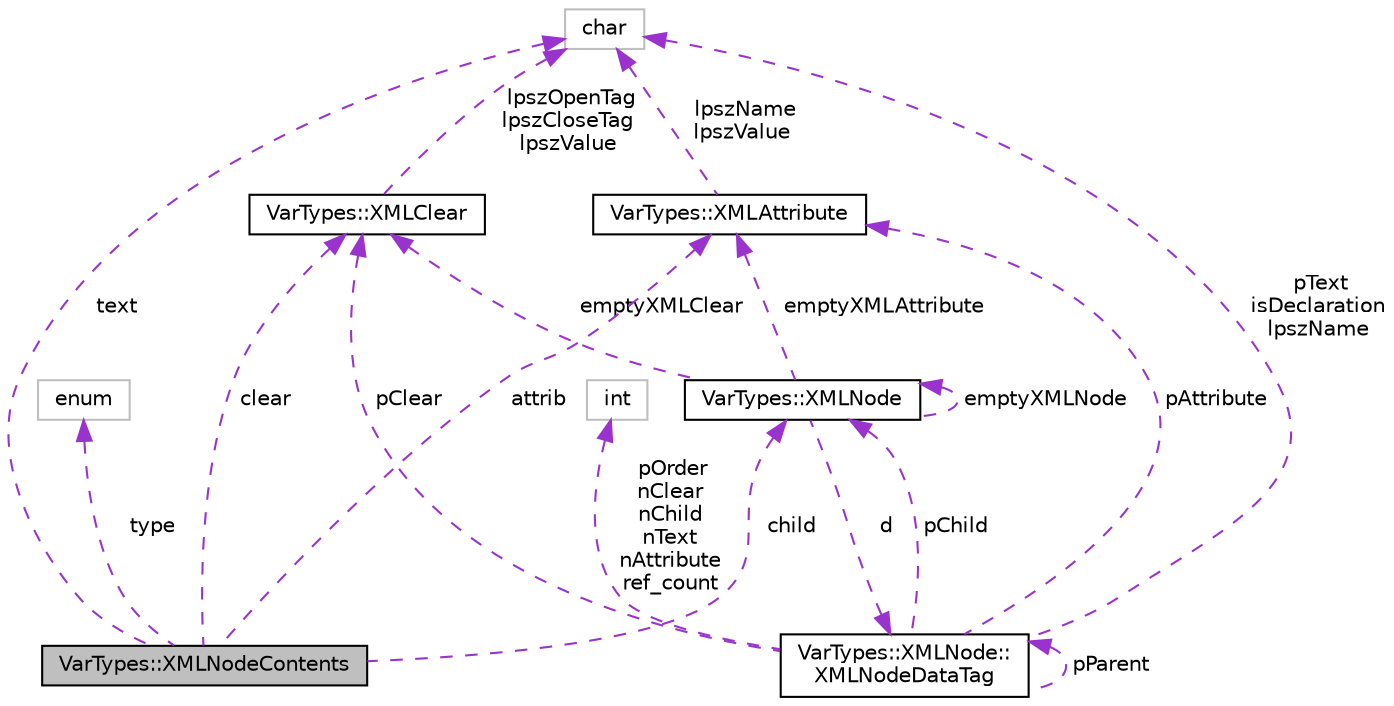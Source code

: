 digraph "VarTypes::XMLNodeContents"
{
 // INTERACTIVE_SVG=YES
  edge [fontname="Helvetica",fontsize="10",labelfontname="Helvetica",labelfontsize="10"];
  node [fontname="Helvetica",fontsize="10",shape=record];
  Node1 [label="VarTypes::XMLNodeContents",height=0.2,width=0.4,color="black", fillcolor="grey75", style="filled", fontcolor="black"];
  Node2 -> Node1 [dir="back",color="darkorchid3",fontsize="10",style="dashed",label=" type" ,fontname="Helvetica"];
  Node2 [label="enum",height=0.2,width=0.4,color="grey75", fillcolor="white", style="filled"];
  Node3 -> Node1 [dir="back",color="darkorchid3",fontsize="10",style="dashed",label=" text" ,fontname="Helvetica"];
  Node3 [label="char",height=0.2,width=0.4,color="grey75", fillcolor="white", style="filled"];
  Node4 -> Node1 [dir="back",color="darkorchid3",fontsize="10",style="dashed",label=" clear" ,fontname="Helvetica"];
  Node4 [label="VarTypes::XMLClear",height=0.2,width=0.4,color="black", fillcolor="white", style="filled",URL="$dc/d53/struct_var_types_1_1_x_m_l_clear.html"];
  Node3 -> Node4 [dir="back",color="darkorchid3",fontsize="10",style="dashed",label=" lpszOpenTag\nlpszCloseTag\nlpszValue" ,fontname="Helvetica"];
  Node5 -> Node1 [dir="back",color="darkorchid3",fontsize="10",style="dashed",label=" attrib" ,fontname="Helvetica"];
  Node5 [label="VarTypes::XMLAttribute",height=0.2,width=0.4,color="black", fillcolor="white", style="filled",URL="$da/d7f/struct_var_types_1_1_x_m_l_attribute.html"];
  Node3 -> Node5 [dir="back",color="darkorchid3",fontsize="10",style="dashed",label=" lpszName\nlpszValue" ,fontname="Helvetica"];
  Node6 -> Node1 [dir="back",color="darkorchid3",fontsize="10",style="dashed",label=" child" ,fontname="Helvetica"];
  Node6 [label="VarTypes::XMLNode",height=0.2,width=0.4,color="black", fillcolor="white", style="filled",URL="$dd/df5/struct_var_types_1_1_x_m_l_node.html"];
  Node4 -> Node6 [dir="back",color="darkorchid3",fontsize="10",style="dashed",label=" emptyXMLClear" ,fontname="Helvetica"];
  Node5 -> Node6 [dir="back",color="darkorchid3",fontsize="10",style="dashed",label=" emptyXMLAttribute" ,fontname="Helvetica"];
  Node6 -> Node6 [dir="back",color="darkorchid3",fontsize="10",style="dashed",label=" emptyXMLNode" ,fontname="Helvetica"];
  Node7 -> Node6 [dir="back",color="darkorchid3",fontsize="10",style="dashed",label=" d" ,fontname="Helvetica"];
  Node7 [label="VarTypes::XMLNode::\lXMLNodeDataTag",height=0.2,width=0.4,color="black", fillcolor="white", style="filled",URL="$dc/d50/struct_var_types_1_1_x_m_l_node_1_1_x_m_l_node_data_tag.html"];
  Node3 -> Node7 [dir="back",color="darkorchid3",fontsize="10",style="dashed",label=" pText\nisDeclaration\nlpszName" ,fontname="Helvetica"];
  Node4 -> Node7 [dir="back",color="darkorchid3",fontsize="10",style="dashed",label=" pClear" ,fontname="Helvetica"];
  Node8 -> Node7 [dir="back",color="darkorchid3",fontsize="10",style="dashed",label=" pOrder\nnClear\nnChild\nnText\nnAttribute\nref_count" ,fontname="Helvetica"];
  Node8 [label="int",height=0.2,width=0.4,color="grey75", fillcolor="white", style="filled"];
  Node5 -> Node7 [dir="back",color="darkorchid3",fontsize="10",style="dashed",label=" pAttribute" ,fontname="Helvetica"];
  Node6 -> Node7 [dir="back",color="darkorchid3",fontsize="10",style="dashed",label=" pChild" ,fontname="Helvetica"];
  Node7 -> Node7 [dir="back",color="darkorchid3",fontsize="10",style="dashed",label=" pParent" ,fontname="Helvetica"];
}
